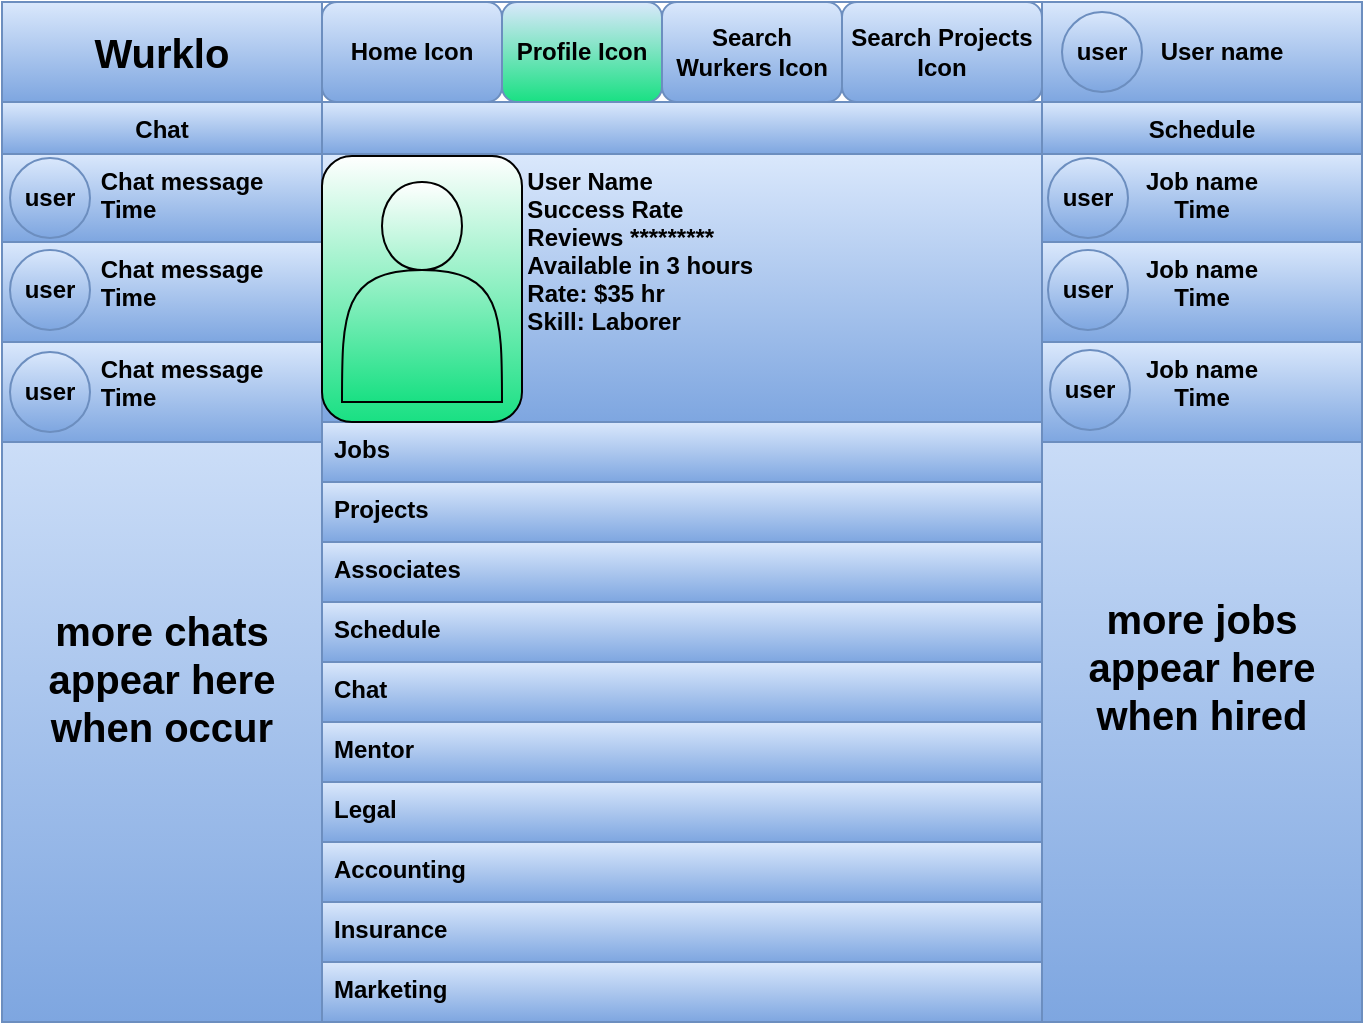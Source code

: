 <mxfile>
    <diagram id="nn8O0DxA68UYDRX-QcxZ" name="Page-1">
        <mxGraphModel dx="990" dy="575" grid="1" gridSize="10" guides="1" tooltips="1" connect="1" arrows="1" fold="1" page="1" pageScale="1" pageWidth="1100" pageHeight="850" math="0" shadow="0">
            <root>
                <mxCell id="0"/>
                <mxCell id="1" parent="0"/>
                <mxCell id="2" value="&lt;font style=&quot;font-size: 20px&quot;&gt;more chats appear here when occur&lt;/font&gt;" style="text;html=1;strokeColor=#6c8ebf;fillColor=#dae8fc;align=center;verticalAlign=middle;whiteSpace=wrap;rounded=0;gradientColor=#7ea6e0;fontStyle=1;fontColor=#000000;" vertex="1" parent="1">
                    <mxGeometry x="120" y="296" width="160" height="344" as="geometry"/>
                </mxCell>
                <mxCell id="3" value="&lt;span style=&quot;font-size: 20px&quot;&gt;more jobs appear here when hired&lt;/span&gt;" style="text;html=1;strokeColor=#6c8ebf;fillColor=#dae8fc;align=center;verticalAlign=middle;whiteSpace=wrap;rounded=0;gradientColor=#7ea6e0;fontStyle=1;fontColor=#000000;" vertex="1" parent="1">
                    <mxGeometry x="640" y="284" width="160" height="356" as="geometry"/>
                </mxCell>
                <mxCell id="4" value="" style="endArrow=none;html=1;fillColor=#dae8fc;strokeColor=#6c8ebf;gradientColor=#7ea6e0;fontStyle=1;fontColor=#000000;" edge="1" parent="1">
                    <mxGeometry width="50" height="50" relative="1" as="geometry">
                        <mxPoint x="120" y="640" as="sourcePoint"/>
                        <mxPoint x="120" y="130" as="targetPoint"/>
                    </mxGeometry>
                </mxCell>
                <mxCell id="5" value="" style="endArrow=none;html=1;fillColor=#dae8fc;strokeColor=#6c8ebf;gradientColor=#7ea6e0;fontStyle=1;fontColor=#000000;" edge="1" parent="1">
                    <mxGeometry width="50" height="50" relative="1" as="geometry">
                        <mxPoint x="800" y="640" as="sourcePoint"/>
                        <mxPoint x="800" y="130" as="targetPoint"/>
                    </mxGeometry>
                </mxCell>
                <mxCell id="6" value="" style="endArrow=none;html=1;fillColor=#dae8fc;strokeColor=#6c8ebf;gradientColor=#7ea6e0;fontStyle=1;fontColor=#000000;" edge="1" parent="1">
                    <mxGeometry width="50" height="50" relative="1" as="geometry">
                        <mxPoint x="120" y="640" as="sourcePoint"/>
                        <mxPoint x="800" y="640" as="targetPoint"/>
                    </mxGeometry>
                </mxCell>
                <mxCell id="7" value="" style="endArrow=none;html=1;fillColor=#dae8fc;strokeColor=#6c8ebf;gradientColor=#7ea6e0;fontStyle=1;fontColor=#000000;" edge="1" parent="1">
                    <mxGeometry width="50" height="50" relative="1" as="geometry">
                        <mxPoint x="800" y="130" as="sourcePoint"/>
                        <mxPoint x="120" y="130" as="targetPoint"/>
                    </mxGeometry>
                </mxCell>
                <mxCell id="8" value="" style="endArrow=none;html=1;fillColor=#dae8fc;strokeColor=#6c8ebf;gradientColor=#7ea6e0;fontStyle=1;fontColor=#000000;" edge="1" parent="1">
                    <mxGeometry width="50" height="50" relative="1" as="geometry">
                        <mxPoint x="800" y="180" as="sourcePoint"/>
                        <mxPoint x="120" y="180" as="targetPoint"/>
                    </mxGeometry>
                </mxCell>
                <mxCell id="9" value="" style="swimlane;fontStyle=1;childLayout=stackLayout;horizontal=1;startSize=26;horizontalStack=0;resizeParent=1;resizeParentMax=0;resizeLast=0;collapsible=1;marginBottom=0;fillColor=#dae8fc;strokeColor=#6c8ebf;gradientColor=#7ea6e0;fontColor=#000000;align=center;" vertex="1" parent="1">
                    <mxGeometry x="280" y="180" width="360" height="220" as="geometry"/>
                </mxCell>
                <mxCell id="10" value="                             User Name&#10;                             Success Rate&#10;                             Reviews *********&#10;                             Available in 3 hours&#10;                             Rate: $35 hr&#10;                             Skill: Laborer" style="text;strokeColor=#6c8ebf;fillColor=#dae8fc;align=left;verticalAlign=top;spacingLeft=4;spacingRight=4;overflow=hidden;rotatable=0;points=[[0,0.5],[1,0.5]];portConstraint=eastwest;gradientColor=#7ea6e0;fontStyle=1;fontColor=#000000;" vertex="1" parent="9">
                    <mxGeometry y="26" width="360" height="134" as="geometry"/>
                </mxCell>
                <mxCell id="11" value="Jobs" style="text;strokeColor=#6c8ebf;fillColor=#dae8fc;align=left;verticalAlign=top;spacingLeft=4;spacingRight=4;overflow=hidden;rotatable=0;points=[[0,0.5],[1,0.5]];portConstraint=eastwest;gradientColor=#7ea6e0;fontStyle=1;fontColor=#000000;" vertex="1" parent="9">
                    <mxGeometry y="160" width="360" height="30" as="geometry"/>
                </mxCell>
                <mxCell id="12" value="Projects" style="text;strokeColor=#6c8ebf;fillColor=#dae8fc;align=left;verticalAlign=top;spacingLeft=4;spacingRight=4;overflow=hidden;rotatable=0;points=[[0,0.5],[1,0.5]];portConstraint=eastwest;gradientColor=#7ea6e0;fontStyle=1;fontColor=#000000;" vertex="1" parent="9">
                    <mxGeometry y="190" width="360" height="30" as="geometry"/>
                </mxCell>
                <mxCell id="13" value="Chat" style="swimlane;fontStyle=1;childLayout=stackLayout;horizontal=1;startSize=26;horizontalStack=0;resizeParent=1;resizeParentMax=0;resizeLast=0;collapsible=1;marginBottom=0;align=center;fillColor=#dae8fc;strokeColor=#6c8ebf;gradientColor=#7ea6e0;fontColor=#000000;" vertex="1" parent="1">
                    <mxGeometry x="120" y="180" width="160" height="170" as="geometry"/>
                </mxCell>
                <mxCell id="14" value="             Chat message&#10;             Time" style="text;strokeColor=#6c8ebf;fillColor=#dae8fc;align=left;verticalAlign=top;spacingLeft=4;spacingRight=4;overflow=hidden;rotatable=0;points=[[0,0.5],[1,0.5]];portConstraint=eastwest;gradientColor=#7ea6e0;fontStyle=1;fontColor=#000000;" vertex="1" parent="13">
                    <mxGeometry y="26" width="160" height="44" as="geometry"/>
                </mxCell>
                <mxCell id="15" value="             Chat message&#10;             Time" style="text;strokeColor=#6c8ebf;fillColor=#dae8fc;align=left;verticalAlign=top;spacingLeft=4;spacingRight=4;overflow=hidden;rotatable=0;points=[[0,0.5],[1,0.5]];portConstraint=eastwest;gradientColor=#7ea6e0;fontStyle=1;fontColor=#000000;" vertex="1" parent="13">
                    <mxGeometry y="70" width="160" height="50" as="geometry"/>
                </mxCell>
                <mxCell id="16" value="             Chat message&#10;             Time" style="text;strokeColor=#6c8ebf;fillColor=#dae8fc;align=left;verticalAlign=top;spacingLeft=4;spacingRight=4;overflow=hidden;rotatable=0;points=[[0,0.5],[1,0.5]];portConstraint=eastwest;gradientColor=#7ea6e0;fontStyle=1;fontColor=#000000;" vertex="1" parent="13">
                    <mxGeometry y="120" width="160" height="50" as="geometry"/>
                </mxCell>
                <mxCell id="17" value="&lt;font style=&quot;font-size: 20px&quot;&gt;Wurklo&lt;/font&gt;" style="text;html=1;strokeColor=#6c8ebf;fillColor=#dae8fc;align=center;verticalAlign=middle;whiteSpace=wrap;rounded=0;gradientColor=#7ea6e0;fontStyle=1;fontColor=#000000;" vertex="1" parent="1">
                    <mxGeometry x="120" y="130" width="160" height="50" as="geometry"/>
                </mxCell>
                <mxCell id="18" value="Schedule" style="swimlane;fontStyle=1;childLayout=stackLayout;horizontal=1;startSize=26;horizontalStack=0;resizeParent=1;resizeParentMax=0;resizeLast=0;collapsible=1;marginBottom=0;align=center;fillColor=#dae8fc;strokeColor=#6c8ebf;gradientColor=#7ea6e0;fontColor=#000000;" vertex="1" parent="1">
                    <mxGeometry x="640" y="180" width="160" height="170" as="geometry"/>
                </mxCell>
                <mxCell id="19" value="Job name&#10;Time" style="text;strokeColor=#6c8ebf;fillColor=#dae8fc;align=center;verticalAlign=top;spacingLeft=4;spacingRight=4;overflow=hidden;rotatable=0;points=[[0,0.5],[1,0.5]];portConstraint=eastwest;gradientColor=#7ea6e0;fontStyle=1;fontColor=#000000;" vertex="1" parent="18">
                    <mxGeometry y="26" width="160" height="44" as="geometry"/>
                </mxCell>
                <mxCell id="20" value="Job name&#10;Time" style="text;strokeColor=#6c8ebf;fillColor=#dae8fc;align=center;verticalAlign=top;spacingLeft=4;spacingRight=4;overflow=hidden;rotatable=0;points=[[0,0.5],[1,0.5]];portConstraint=eastwest;gradientColor=#7ea6e0;fontStyle=1;fontColor=#000000;" vertex="1" parent="18">
                    <mxGeometry y="70" width="160" height="50" as="geometry"/>
                </mxCell>
                <mxCell id="21" value="Job name&#10;Time" style="text;strokeColor=#6c8ebf;fillColor=#dae8fc;align=center;verticalAlign=top;spacingLeft=4;spacingRight=4;overflow=hidden;rotatable=0;points=[[0,0.5],[1,0.5]];portConstraint=eastwest;gradientColor=#7ea6e0;fontStyle=1;fontColor=#000000;" vertex="1" parent="18">
                    <mxGeometry y="120" width="160" height="50" as="geometry"/>
                </mxCell>
                <mxCell id="22" value="&amp;nbsp; &amp;nbsp; &amp;nbsp; User name" style="text;html=1;strokeColor=#6c8ebf;fillColor=#dae8fc;align=center;verticalAlign=middle;whiteSpace=wrap;rounded=0;gradientColor=#7ea6e0;fontStyle=1;fontColor=#000000;" vertex="1" parent="1">
                    <mxGeometry x="640" y="130" width="160" height="50" as="geometry"/>
                </mxCell>
                <mxCell id="23" value="Home Icon" style="rounded=1;whiteSpace=wrap;html=1;align=center;fillColor=#dae8fc;strokeColor=#6c8ebf;fontStyle=1;gradientColor=#7ea6e0;fontColor=#000000;" vertex="1" parent="1">
                    <mxGeometry x="280" y="130" width="90" height="50" as="geometry"/>
                </mxCell>
                <mxCell id="24" value="Profile Icon" style="rounded=1;whiteSpace=wrap;html=1;align=center;fillColor=#dae8fc;strokeColor=#6c8ebf;fontStyle=1;fontColor=#000000;gradientColor=#19E083;" vertex="1" parent="1">
                    <mxGeometry x="370" y="130" width="80" height="50" as="geometry"/>
                </mxCell>
                <mxCell id="25" value="Search Wurkers Icon" style="rounded=1;whiteSpace=wrap;html=1;align=center;fillColor=#dae8fc;strokeColor=#6c8ebf;fontStyle=1;gradientColor=#7ea6e0;fontColor=#000000;" vertex="1" parent="1">
                    <mxGeometry x="450" y="130" width="90" height="50" as="geometry"/>
                </mxCell>
                <mxCell id="26" value="Search Projects Icon" style="rounded=1;whiteSpace=wrap;html=1;align=center;fillColor=#dae8fc;strokeColor=#6c8ebf;gradientColor=#7ea6e0;fontStyle=1;fontColor=#000000;" vertex="1" parent="1">
                    <mxGeometry x="540" y="130" width="100" height="50" as="geometry"/>
                </mxCell>
                <mxCell id="27" value="user" style="ellipse;whiteSpace=wrap;html=1;aspect=fixed;fillColor=#dae8fc;strokeColor=#6c8ebf;gradientColor=#7ea6e0;fontStyle=1;fontColor=#000000;" vertex="1" parent="1">
                    <mxGeometry x="650" y="135" width="40" height="40" as="geometry"/>
                </mxCell>
                <mxCell id="28" value="user" style="ellipse;whiteSpace=wrap;html=1;aspect=fixed;fillColor=#dae8fc;strokeColor=#6c8ebf;gradientColor=#7ea6e0;fontStyle=1;fontColor=#000000;" vertex="1" parent="1">
                    <mxGeometry x="643" y="208" width="40" height="40" as="geometry"/>
                </mxCell>
                <mxCell id="29" value="user" style="ellipse;whiteSpace=wrap;html=1;aspect=fixed;fillColor=#dae8fc;strokeColor=#6c8ebf;gradientColor=#7ea6e0;fontStyle=1;fontColor=#000000;" vertex="1" parent="1">
                    <mxGeometry x="643" y="254" width="40" height="40" as="geometry"/>
                </mxCell>
                <mxCell id="30" value="user" style="ellipse;whiteSpace=wrap;html=1;aspect=fixed;fillColor=#dae8fc;strokeColor=#6c8ebf;gradientColor=#7ea6e0;fontStyle=1;fontColor=#000000;" vertex="1" parent="1">
                    <mxGeometry x="644" y="304" width="40" height="40" as="geometry"/>
                </mxCell>
                <mxCell id="31" value="user" style="ellipse;whiteSpace=wrap;html=1;aspect=fixed;fillColor=#dae8fc;strokeColor=#6c8ebf;gradientColor=#7ea6e0;fontStyle=1;fontColor=#000000;" vertex="1" parent="1">
                    <mxGeometry x="124" y="208" width="40" height="40" as="geometry"/>
                </mxCell>
                <mxCell id="32" value="user" style="ellipse;whiteSpace=wrap;html=1;aspect=fixed;fillColor=#dae8fc;strokeColor=#6c8ebf;gradientColor=#7ea6e0;fontStyle=1;fontColor=#000000;" vertex="1" parent="1">
                    <mxGeometry x="124" y="254" width="40" height="40" as="geometry"/>
                </mxCell>
                <mxCell id="33" value="user" style="ellipse;whiteSpace=wrap;html=1;aspect=fixed;fillColor=#dae8fc;strokeColor=#6c8ebf;gradientColor=#7ea6e0;fontStyle=1;fontColor=#000000;" vertex="1" parent="1">
                    <mxGeometry x="124" y="305" width="40" height="40" as="geometry"/>
                </mxCell>
                <mxCell id="34" value="" style="rounded=1;whiteSpace=wrap;html=1;fontColor=#000000;gradientColor=#19E083;align=left;" vertex="1" parent="1">
                    <mxGeometry x="280" y="207" width="100" height="133" as="geometry"/>
                </mxCell>
                <mxCell id="35" value="" style="shape=actor;whiteSpace=wrap;html=1;fontColor=#000000;gradientColor=#19E083;align=left;" vertex="1" parent="1">
                    <mxGeometry x="290" y="220" width="80" height="110" as="geometry"/>
                </mxCell>
                <mxCell id="42" value="Associates" style="text;strokeColor=#6c8ebf;fillColor=#dae8fc;align=left;verticalAlign=top;spacingLeft=4;spacingRight=4;overflow=hidden;rotatable=0;points=[[0,0.5],[1,0.5]];portConstraint=eastwest;gradientColor=#7ea6e0;fontStyle=1;fontColor=#000000;" vertex="1" parent="1">
                    <mxGeometry x="280" y="400" width="360" height="30" as="geometry"/>
                </mxCell>
                <mxCell id="43" value="Schedule" style="text;strokeColor=#6c8ebf;fillColor=#dae8fc;align=left;verticalAlign=top;spacingLeft=4;spacingRight=4;overflow=hidden;rotatable=0;points=[[0,0.5],[1,0.5]];portConstraint=eastwest;gradientColor=#7ea6e0;fontStyle=1;fontColor=#000000;" vertex="1" parent="1">
                    <mxGeometry x="280" y="430" width="360" height="30" as="geometry"/>
                </mxCell>
                <mxCell id="44" value="Chat" style="text;strokeColor=#6c8ebf;fillColor=#dae8fc;align=left;verticalAlign=top;spacingLeft=4;spacingRight=4;overflow=hidden;rotatable=0;points=[[0,0.5],[1,0.5]];portConstraint=eastwest;gradientColor=#7ea6e0;fontStyle=1;fontColor=#000000;" vertex="1" parent="1">
                    <mxGeometry x="280" y="460" width="360" height="30" as="geometry"/>
                </mxCell>
                <mxCell id="45" value="Mentor" style="text;strokeColor=#6c8ebf;fillColor=#dae8fc;align=left;verticalAlign=top;spacingLeft=4;spacingRight=4;overflow=hidden;rotatable=0;points=[[0,0.5],[1,0.5]];portConstraint=eastwest;gradientColor=#7ea6e0;fontStyle=1;fontColor=#000000;" vertex="1" parent="1">
                    <mxGeometry x="280" y="490" width="360" height="30" as="geometry"/>
                </mxCell>
                <mxCell id="46" value="Legal" style="text;strokeColor=#6c8ebf;fillColor=#dae8fc;align=left;verticalAlign=top;spacingLeft=4;spacingRight=4;overflow=hidden;rotatable=0;points=[[0,0.5],[1,0.5]];portConstraint=eastwest;gradientColor=#7ea6e0;fontStyle=1;fontColor=#000000;" vertex="1" parent="1">
                    <mxGeometry x="280" y="520" width="360" height="30" as="geometry"/>
                </mxCell>
                <mxCell id="47" value="Accounting" style="text;strokeColor=#6c8ebf;fillColor=#dae8fc;align=left;verticalAlign=top;spacingLeft=4;spacingRight=4;overflow=hidden;rotatable=0;points=[[0,0.5],[1,0.5]];portConstraint=eastwest;gradientColor=#7ea6e0;fontStyle=1;fontColor=#000000;" vertex="1" parent="1">
                    <mxGeometry x="280" y="550" width="360" height="30" as="geometry"/>
                </mxCell>
                <mxCell id="48" value="Insurance" style="text;strokeColor=#6c8ebf;fillColor=#dae8fc;align=left;verticalAlign=top;spacingLeft=4;spacingRight=4;overflow=hidden;rotatable=0;points=[[0,0.5],[1,0.5]];portConstraint=eastwest;gradientColor=#7ea6e0;fontStyle=1;fontColor=#000000;" vertex="1" parent="1">
                    <mxGeometry x="280" y="580" width="360" height="30" as="geometry"/>
                </mxCell>
                <mxCell id="49" value="Marketing" style="text;strokeColor=#6c8ebf;fillColor=#dae8fc;align=left;verticalAlign=top;spacingLeft=4;spacingRight=4;overflow=hidden;rotatable=0;points=[[0,0.5],[1,0.5]];portConstraint=eastwest;gradientColor=#7ea6e0;fontStyle=1;fontColor=#000000;" vertex="1" parent="1">
                    <mxGeometry x="280" y="610" width="360" height="30" as="geometry"/>
                </mxCell>
            </root>
        </mxGraphModel>
    </diagram>
</mxfile>